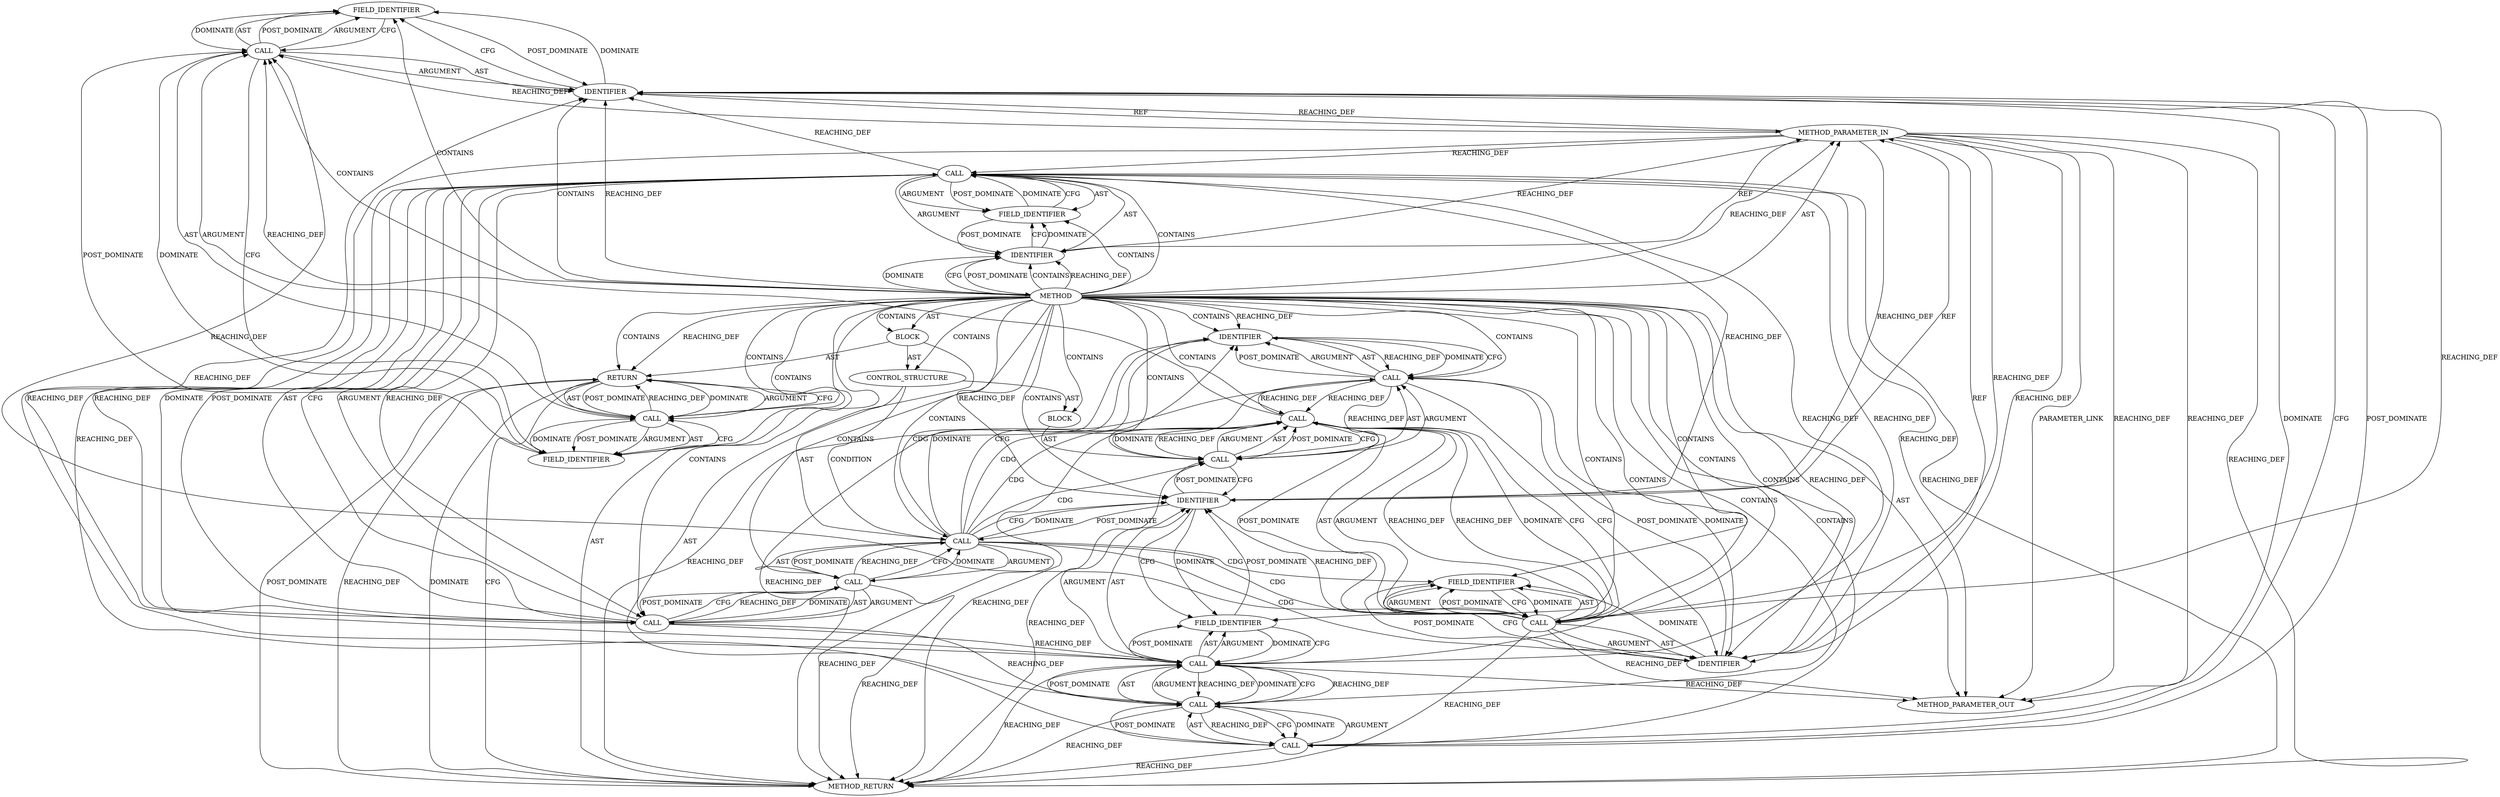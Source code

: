 digraph {
  11494 [label=FIELD_IDENTIFIER ORDER=2 ARGUMENT_INDEX=2 CODE="async_wait" COLUMN_NUMBER=9 LINE_NUMBER=530 CANONICAL_NAME="async_wait"]
  11480 [label=IDENTIFIER ORDER=1 ARGUMENT_INDEX=1 CODE="EINPROGRESS" COLUMN_NUMBER=20 LINE_NUMBER=527 TYPE_FULL_NAME="ANY" NAME="EINPROGRESS"]
  11485 [label=CALL ORDER=2 ARGUMENT_INDEX=-1 CODE="atomic_inc(&ctx->encrypt_pending)" COLUMN_NUMBER=2 METHOD_FULL_NAME="atomic_inc" LINE_NUMBER=528 TYPE_FULL_NAME="<empty>" DISPATCH_TYPE="STATIC_DISPATCH" SIGNATURE="" NAME="atomic_inc"]
  11467 [label=METHOD COLUMN_NUMBER=1 LINE_NUMBER=524 COLUMN_NUMBER_END=1 IS_EXTERNAL=false SIGNATURE="int tls_encrypt_async_wait (tls_sw_context_tx*)" NAME="tls_encrypt_async_wait" AST_PARENT_TYPE="TYPE_DECL" AST_PARENT_FULL_NAME="tls_sw.c:<global>" ORDER=19 CODE="static int tls_encrypt_async_wait(struct tls_sw_context_tx *ctx)
{
	if (!atomic_dec_and_test(&ctx->encrypt_pending))
		crypto_wait_req(-EINPROGRESS, &ctx->async_wait);
	atomic_inc(&ctx->encrypt_pending);

	return ctx->async_wait.err;
}" FULL_NAME="tls_encrypt_async_wait" LINE_NUMBER_END=531 FILENAME="tls_sw.c"]
  11470 [label=CONTROL_STRUCTURE CONTROL_STRUCTURE_TYPE="IF" ORDER=1 PARSER_TYPE_NAME="CASTIfStatement" ARGUMENT_INDEX=-1 CODE="if (!atomic_dec_and_test(&ctx->encrypt_pending))" COLUMN_NUMBER=2 LINE_NUMBER=526]
  11472 [label=CALL ORDER=1 ARGUMENT_INDEX=1 CODE="atomic_dec_and_test(&ctx->encrypt_pending)" COLUMN_NUMBER=7 METHOD_FULL_NAME="atomic_dec_and_test" LINE_NUMBER=526 TYPE_FULL_NAME="<empty>" DISPATCH_TYPE="STATIC_DISPATCH" SIGNATURE="" NAME="atomic_dec_and_test"]
  11476 [label=FIELD_IDENTIFIER ORDER=2 ARGUMENT_INDEX=2 CODE="encrypt_pending" COLUMN_NUMBER=28 LINE_NUMBER=526 CANONICAL_NAME="encrypt_pending"]
  11478 [label=CALL ORDER=1 ARGUMENT_INDEX=1 CODE="crypto_wait_req(-EINPROGRESS, &ctx->async_wait)" COLUMN_NUMBER=3 METHOD_FULL_NAME="crypto_wait_req" LINE_NUMBER=527 TYPE_FULL_NAME="<empty>" DISPATCH_TYPE="STATIC_DISPATCH" SIGNATURE="" NAME="crypto_wait_req"]
  11473 [label=CALL ORDER=1 ARGUMENT_INDEX=1 CODE="&ctx->encrypt_pending" COLUMN_NUMBER=27 METHOD_FULL_NAME="<operator>.addressOf" LINE_NUMBER=526 TYPE_FULL_NAME="<empty>" DISPATCH_TYPE="STATIC_DISPATCH" SIGNATURE="" NAME="<operator>.addressOf"]
  11474 [label=CALL ORDER=1 ARGUMENT_INDEX=1 CODE="ctx->encrypt_pending" COLUMN_NUMBER=28 METHOD_FULL_NAME="<operator>.indirectFieldAccess" LINE_NUMBER=526 TYPE_FULL_NAME="<empty>" DISPATCH_TYPE="STATIC_DISPATCH" SIGNATURE="" NAME="<operator>.indirectFieldAccess"]
  11471 [label=CALL ORDER=1 ARGUMENT_INDEX=-1 CODE="!atomic_dec_and_test(&ctx->encrypt_pending)" COLUMN_NUMBER=6 METHOD_FULL_NAME="<operator>.logicalNot" LINE_NUMBER=526 TYPE_FULL_NAME="<empty>" DISPATCH_TYPE="STATIC_DISPATCH" SIGNATURE="" NAME="<operator>.logicalNot"]
  11477 [label=BLOCK ORDER=2 ARGUMENT_INDEX=-1 CODE="<empty>" COLUMN_NUMBER=3 LINE_NUMBER=527 TYPE_FULL_NAME="void"]
  11489 [label=FIELD_IDENTIFIER ORDER=2 ARGUMENT_INDEX=2 CODE="encrypt_pending" COLUMN_NUMBER=14 LINE_NUMBER=528 CANONICAL_NAME="encrypt_pending"]
  11469 [label=BLOCK ORDER=2 ARGUMENT_INDEX=-1 CODE="{
	if (!atomic_dec_and_test(&ctx->encrypt_pending))
		crypto_wait_req(-EINPROGRESS, &ctx->async_wait);
	atomic_inc(&ctx->encrypt_pending);

	return ctx->async_wait.err;
}" COLUMN_NUMBER=1 LINE_NUMBER=525 TYPE_FULL_NAME="void"]
  11486 [label=CALL ORDER=1 ARGUMENT_INDEX=1 CODE="&ctx->encrypt_pending" COLUMN_NUMBER=13 METHOD_FULL_NAME="<operator>.addressOf" LINE_NUMBER=528 TYPE_FULL_NAME="<empty>" DISPATCH_TYPE="STATIC_DISPATCH" SIGNATURE="" NAME="<operator>.addressOf"]
  11491 [label=CALL ORDER=1 ARGUMENT_INDEX=-1 CODE="ctx->async_wait.err" COLUMN_NUMBER=9 METHOD_FULL_NAME="<operator>.fieldAccess" LINE_NUMBER=530 TYPE_FULL_NAME="<empty>" DISPATCH_TYPE="STATIC_DISPATCH" SIGNATURE="" NAME="<operator>.fieldAccess"]
  11475 [label=IDENTIFIER ORDER=1 ARGUMENT_INDEX=1 CODE="ctx" COLUMN_NUMBER=28 LINE_NUMBER=526 TYPE_FULL_NAME="tls_sw_context_tx*" NAME="ctx"]
  11482 [label=CALL ORDER=1 ARGUMENT_INDEX=1 CODE="ctx->async_wait" COLUMN_NUMBER=34 METHOD_FULL_NAME="<operator>.indirectFieldAccess" LINE_NUMBER=527 TYPE_FULL_NAME="<empty>" DISPATCH_TYPE="STATIC_DISPATCH" SIGNATURE="" NAME="<operator>.indirectFieldAccess"]
  11468 [label=METHOD_PARAMETER_IN ORDER=1 CODE="struct tls_sw_context_tx *ctx" IS_VARIADIC=false COLUMN_NUMBER=35 LINE_NUMBER=524 TYPE_FULL_NAME="tls_sw_context_tx*" EVALUATION_STRATEGY="BY_VALUE" INDEX=1 NAME="ctx"]
  11483 [label=IDENTIFIER ORDER=1 ARGUMENT_INDEX=1 CODE="ctx" COLUMN_NUMBER=34 LINE_NUMBER=527 TYPE_FULL_NAME="tls_sw_context_tx*" NAME="ctx"]
  11496 [label=METHOD_RETURN ORDER=3 CODE="RET" COLUMN_NUMBER=1 LINE_NUMBER=524 TYPE_FULL_NAME="int" EVALUATION_STRATEGY="BY_VALUE"]
  11488 [label=IDENTIFIER ORDER=1 ARGUMENT_INDEX=1 CODE="ctx" COLUMN_NUMBER=14 LINE_NUMBER=528 TYPE_FULL_NAME="tls_sw_context_tx*" NAME="ctx"]
  11495 [label=FIELD_IDENTIFIER ORDER=2 ARGUMENT_INDEX=2 CODE="err" COLUMN_NUMBER=9 LINE_NUMBER=530 CANONICAL_NAME="err"]
  11481 [label=CALL ORDER=2 ARGUMENT_INDEX=2 CODE="&ctx->async_wait" COLUMN_NUMBER=33 METHOD_FULL_NAME="<operator>.addressOf" LINE_NUMBER=527 TYPE_FULL_NAME="<empty>" DISPATCH_TYPE="STATIC_DISPATCH" SIGNATURE="" NAME="<operator>.addressOf"]
  21584 [label=METHOD_PARAMETER_OUT ORDER=1 CODE="struct tls_sw_context_tx *ctx" IS_VARIADIC=false COLUMN_NUMBER=35 LINE_NUMBER=524 TYPE_FULL_NAME="tls_sw_context_tx*" EVALUATION_STRATEGY="BY_VALUE" INDEX=1 NAME="ctx"]
  11492 [label=CALL ORDER=1 ARGUMENT_INDEX=1 CODE="ctx->async_wait" COLUMN_NUMBER=9 METHOD_FULL_NAME="<operator>.indirectFieldAccess" LINE_NUMBER=530 TYPE_FULL_NAME="<empty>" DISPATCH_TYPE="STATIC_DISPATCH" SIGNATURE="" NAME="<operator>.indirectFieldAccess"]
  11484 [label=FIELD_IDENTIFIER ORDER=2 ARGUMENT_INDEX=2 CODE="async_wait" COLUMN_NUMBER=34 LINE_NUMBER=527 CANONICAL_NAME="async_wait"]
  11487 [label=CALL ORDER=1 ARGUMENT_INDEX=1 CODE="ctx->encrypt_pending" COLUMN_NUMBER=14 METHOD_FULL_NAME="<operator>.indirectFieldAccess" LINE_NUMBER=528 TYPE_FULL_NAME="<empty>" DISPATCH_TYPE="STATIC_DISPATCH" SIGNATURE="" NAME="<operator>.indirectFieldAccess"]
  11493 [label=IDENTIFIER ORDER=1 ARGUMENT_INDEX=1 CODE="ctx" COLUMN_NUMBER=9 LINE_NUMBER=530 TYPE_FULL_NAME="tls_sw_context_tx*" NAME="ctx"]
  11479 [label=CALL ORDER=1 ARGUMENT_INDEX=1 CODE="-EINPROGRESS" COLUMN_NUMBER=19 METHOD_FULL_NAME="<operator>.minus" LINE_NUMBER=527 TYPE_FULL_NAME="<empty>" DISPATCH_TYPE="STATIC_DISPATCH" SIGNATURE="" NAME="<operator>.minus"]
  11490 [label=RETURN ORDER=3 ARGUMENT_INDEX=-1 CODE="return ctx->async_wait.err;" COLUMN_NUMBER=2 LINE_NUMBER=530]
  11467 -> 21584 [label=AST ]
  11487 -> 11488 [label=ARGUMENT ]
  11472 -> 11473 [label=AST ]
  11467 -> 11482 [label=CONTAINS ]
  11467 -> 11469 [label=AST ]
  11481 -> 11482 [label=ARGUMENT ]
  11474 -> 11487 [label=REACHING_DEF VARIABLE="ctx->encrypt_pending"]
  11493 -> 11494 [label=DOMINATE ]
  11472 -> 11471 [label=REACHING_DEF VARIABLE="atomic_dec_and_test(&ctx->encrypt_pending)"]
  11468 -> 11493 [label=REACHING_DEF VARIABLE="ctx"]
  11483 -> 11479 [label=POST_DOMINATE ]
  11496 -> 11490 [label=POST_DOMINATE ]
  11489 -> 11488 [label=POST_DOMINATE ]
  11482 -> 11488 [label=REACHING_DEF VARIABLE="ctx->async_wait"]
  11484 -> 11483 [label=POST_DOMINATE ]
  11471 -> 11472 [label=POST_DOMINATE ]
  11479 -> 11478 [label=REACHING_DEF VARIABLE="-EINPROGRESS"]
  11479 -> 11480 [label=POST_DOMINATE ]
  11467 -> 11468 [label=AST ]
  11476 -> 11475 [label=POST_DOMINATE ]
  11474 -> 11475 [label=ARGUMENT ]
  11487 -> 11486 [label=REACHING_DEF VARIABLE="ctx->encrypt_pending"]
  11487 -> 11486 [label=REACHING_DEF VARIABLE="ctx->encrypt_pending"]
  11478 -> 11481 [label=ARGUMENT ]
  11467 -> 11493 [label=CONTAINS ]
  11467 -> 11488 [label=REACHING_DEF VARIABLE=""]
  11467 -> 11487 [label=CONTAINS ]
  11468 -> 11474 [label=REACHING_DEF VARIABLE="ctx"]
  11483 -> 11484 [label=DOMINATE ]
  11467 -> 11479 [label=CONTAINS ]
  11467 -> 11489 [label=CONTAINS ]
  11474 -> 11473 [label=REACHING_DEF VARIABLE="ctx->encrypt_pending"]
  11474 -> 11473 [label=REACHING_DEF VARIABLE="ctx->encrypt_pending"]
  11467 -> 11492 [label=CONTAINS ]
  11471 -> 11480 [label=DOMINATE ]
  11481 -> 11496 [label=REACHING_DEF VARIABLE="&ctx->async_wait"]
  11467 -> 11486 [label=CONTAINS ]
  11467 -> 11475 [label=CONTAINS ]
  11474 -> 21584 [label=REACHING_DEF VARIABLE="ctx->encrypt_pending"]
  11474 -> 11476 [label=AST ]
  11486 -> 11487 [label=POST_DOMINATE ]
  11475 -> 11468 [label=REF ]
  11483 -> 11468 [label=REF ]
  11467 -> 11476 [label=CONTAINS ]
  11471 -> 11496 [label=REACHING_DEF VARIABLE="!atomic_dec_and_test(&ctx->encrypt_pending)"]
  11482 -> 11481 [label=REACHING_DEF VARIABLE="ctx->async_wait"]
  11482 -> 11481 [label=REACHING_DEF VARIABLE="ctx->async_wait"]
  11492 -> 11494 [label=AST ]
  11488 -> 11478 [label=POST_DOMINATE ]
  11479 -> 11483 [label=CFG ]
  11473 -> 11472 [label=CFG ]
  11481 -> 11478 [label=REACHING_DEF VARIABLE="&ctx->async_wait"]
  11471 -> 11481 [label=CDG ]
  11481 -> 11492 [label=REACHING_DEF VARIABLE="&ctx->async_wait"]
  11471 -> 11488 [label=CFG ]
  11482 -> 11496 [label=REACHING_DEF VARIABLE="ctx->async_wait"]
  11492 -> 11494 [label=POST_DOMINATE ]
  11490 -> 11491 [label=POST_DOMINATE ]
  11487 -> 11488 [label=AST ]
  11479 -> 11480 [label=ARGUMENT ]
  11481 -> 11482 [label=POST_DOMINATE ]
  11473 -> 11487 [label=REACHING_DEF VARIABLE="&ctx->encrypt_pending"]
  11490 -> 11496 [label=REACHING_DEF VARIABLE="<RET>"]
  11482 -> 11492 [label=REACHING_DEF VARIABLE="ctx->async_wait"]
  11467 -> 11475 [label=REACHING_DEF VARIABLE=""]
  11481 -> 11478 [label=CFG ]
  11485 -> 11486 [label=ARGUMENT ]
  11481 -> 11479 [label=REACHING_DEF VARIABLE="&ctx->async_wait"]
  11478 -> 11479 [label=AST ]
  11478 -> 11479 [label=ARGUMENT ]
  11473 -> 11472 [label=DOMINATE ]
  11468 -> 11483 [label=REACHING_DEF VARIABLE="ctx"]
  11487 -> 11486 [label=DOMINATE ]
  11471 -> 11479 [label=CDG ]
  11469 -> 11485 [label=AST ]
  11467 -> 11495 [label=CONTAINS ]
  11479 -> 11481 [label=REACHING_DEF VARIABLE="-EINPROGRESS"]
  11471 -> 11480 [label=CDG ]
  11492 -> 11495 [label=CFG ]
  11471 -> 11484 [label=CDG ]
  11481 -> 11482 [label=AST ]
  11467 -> 11491 [label=CONTAINS ]
  11486 -> 11487 [label=AST ]
  11491 -> 11495 [label=POST_DOMINATE ]
  11491 -> 11490 [label=REACHING_DEF VARIABLE="ctx->async_wait.err"]
  11495 -> 11491 [label=CFG ]
  11478 -> 11496 [label=REACHING_DEF VARIABLE="crypto_wait_req(-EINPROGRESS, &ctx->async_wait)"]
  11467 -> 11469 [label=CONTAINS ]
  11467 -> 11490 [label=REACHING_DEF VARIABLE=""]
  11478 -> 11481 [label=AST ]
  11476 -> 11474 [label=DOMINATE ]
  11486 -> 11496 [label=REACHING_DEF VARIABLE="&ctx->encrypt_pending"]
  11471 -> 11488 [label=DOMINATE ]
  11490 -> 11496 [label=CFG ]
  11475 -> 11467 [label=POST_DOMINATE ]
  11489 -> 11487 [label=DOMINATE ]
  11485 -> 11493 [label=DOMINATE ]
  11478 -> 11481 [label=POST_DOMINATE ]
  11491 -> 11490 [label=CFG ]
  11473 -> 11474 [label=POST_DOMINATE ]
  11481 -> 11478 [label=DOMINATE ]
  11488 -> 11489 [label=CFG ]
  11487 -> 11486 [label=CFG ]
  11472 -> 11496 [label=REACHING_DEF VARIABLE="atomic_dec_and_test(&ctx->encrypt_pending)"]
  11471 -> 11483 [label=CDG ]
  11491 -> 11495 [label=ARGUMENT ]
  11482 -> 11484 [label=AST ]
  11491 -> 11492 [label=ARGUMENT ]
  11485 -> 11493 [label=CFG ]
  11467 -> 11481 [label=CONTAINS ]
  11472 -> 11473 [label=ARGUMENT ]
  11467 -> 11475 [label=DOMINATE ]
  11473 -> 11486 [label=REACHING_DEF VARIABLE="&ctx->encrypt_pending"]
  11467 -> 11472 [label=CONTAINS ]
  11485 -> 11486 [label=POST_DOMINATE ]
  11486 -> 11485 [label=REACHING_DEF VARIABLE="&ctx->encrypt_pending"]
  11467 -> 11485 [label=CONTAINS ]
  11486 -> 11485 [label=CFG ]
  11468 -> 11496 [label=REACHING_DEF VARIABLE="ctx"]
  11480 -> 11479 [label=REACHING_DEF VARIABLE="EINPROGRESS"]
  11471 -> 11478 [label=CDG ]
  11467 -> 11483 [label=REACHING_DEF VARIABLE=""]
  11467 -> 11468 [label=REACHING_DEF VARIABLE=""]
  11492 -> 11494 [label=ARGUMENT ]
  11488 -> 11471 [label=POST_DOMINATE ]
  11482 -> 21584 [label=REACHING_DEF VARIABLE="ctx->async_wait"]
  11488 -> 11489 [label=DOMINATE ]
  11482 -> 11493 [label=REACHING_DEF VARIABLE="ctx->async_wait"]
  11467 -> 11484 [label=CONTAINS ]
  11479 -> 11480 [label=AST ]
  11490 -> 11491 [label=ARGUMENT ]
  11482 -> 11483 [label=ARGUMENT ]
  11493 -> 11494 [label=CFG ]
  11492 -> 11493 [label=AST ]
  11468 -> 21584 [label=PARAMETER_LINK ]
  11468 -> 11475 [label=REACHING_DEF VARIABLE="ctx"]
  11469 -> 11490 [label=AST ]
  11494 -> 11493 [label=POST_DOMINATE ]
  11467 -> 11488 [label=CONTAINS ]
  11471 -> 11472 [label=ARGUMENT ]
  11468 -> 11488 [label=REACHING_DEF VARIABLE="ctx"]
  11495 -> 11491 [label=DOMINATE ]
  11487 -> 21584 [label=REACHING_DEF VARIABLE="ctx->encrypt_pending"]
  11479 -> 11496 [label=REACHING_DEF VARIABLE="-EINPROGRESS"]
  11482 -> 11484 [label=ARGUMENT ]
  11493 -> 11485 [label=POST_DOMINATE ]
  11473 -> 11474 [label=AST ]
  11490 -> 11491 [label=AST ]
  11487 -> 11493 [label=REACHING_DEF VARIABLE="ctx->encrypt_pending"]
  11474 -> 11476 [label=ARGUMENT ]
  11467 -> 11470 [label=CONTAINS ]
  11492 -> 11495 [label=DOMINATE ]
  11478 -> 11488 [label=CFG ]
  11467 -> 11490 [label=CONTAINS ]
  11470 -> 11471 [label=AST ]
  11468 -> 11487 [label=REACHING_DEF VARIABLE="ctx"]
  11467 -> 11473 [label=CONTAINS ]
  11490 -> 11496 [label=DOMINATE ]
  11493 -> 11468 [label=REF ]
  11467 -> 11496 [label=AST ]
  11467 -> 11494 [label=CONTAINS ]
  11495 -> 11492 [label=POST_DOMINATE ]
  11487 -> 11496 [label=REACHING_DEF VARIABLE="ctx->encrypt_pending"]
  11475 -> 11476 [label=CFG ]
  11486 -> 11485 [label=DOMINATE ]
  11472 -> 11471 [label=CFG ]
  11491 -> 11490 [label=DOMINATE ]
  11467 -> 11475 [label=CFG ]
  11468 -> 11492 [label=REACHING_DEF VARIABLE="ctx"]
  11474 -> 11473 [label=CFG ]
  11467 -> 11480 [label=REACHING_DEF VARIABLE=""]
  11485 -> 11496 [label=REACHING_DEF VARIABLE="atomic_inc(&ctx->encrypt_pending)"]
  11476 -> 11474 [label=CFG ]
  11470 -> 11477 [label=AST ]
  11474 -> 11493 [label=REACHING_DEF VARIABLE="ctx->encrypt_pending"]
  11477 -> 11478 [label=AST ]
  11472 -> 11471 [label=DOMINATE ]
  11467 -> 11471 [label=CONTAINS ]
  11467 -> 11474 [label=CONTAINS ]
  11471 -> 11482 [label=CDG ]
  11474 -> 11486 [label=REACHING_DEF VARIABLE="ctx->encrypt_pending"]
  11474 -> 11496 [label=REACHING_DEF VARIABLE="ctx->encrypt_pending"]
  11474 -> 11488 [label=REACHING_DEF VARIABLE="ctx->encrypt_pending"]
  11469 -> 11470 [label=AST ]
  11492 -> 11493 [label=ARGUMENT ]
  11494 -> 11492 [label=CFG ]
  11474 -> 11475 [label=AST ]
  11487 -> 11489 [label=POST_DOMINATE ]
  11479 -> 11483 [label=DOMINATE ]
  11480 -> 11479 [label=DOMINATE ]
  11467 -> 11493 [label=REACHING_DEF VARIABLE=""]
  11486 -> 11487 [label=ARGUMENT ]
  11488 -> 11468 [label=REF ]
  11471 -> 11472 [label=AST ]
  11467 -> 11480 [label=CONTAINS ]
  11467 -> 11478 [label=CONTAINS ]
  11487 -> 11489 [label=AST ]
  11474 -> 11473 [label=DOMINATE ]
  11482 -> 11481 [label=DOMINATE ]
  11472 -> 11473 [label=POST_DOMINATE ]
  11474 -> 11483 [label=REACHING_DEF VARIABLE="ctx->encrypt_pending"]
  11470 -> 11471 [label=CONDITION ]
  11485 -> 11486 [label=AST ]
  11467 -> 11477 [label=CONTAINS ]
  11475 -> 11476 [label=DOMINATE ]
  11482 -> 11484 [label=POST_DOMINATE ]
  11484 -> 11482 [label=DOMINATE ]
  11468 -> 11482 [label=REACHING_DEF VARIABLE="ctx"]
  11474 -> 11476 [label=POST_DOMINATE ]
  11473 -> 11474 [label=ARGUMENT ]
  11489 -> 11487 [label=CFG ]
  11491 -> 11492 [label=AST ]
  11494 -> 11492 [label=DOMINATE ]
  11473 -> 11472 [label=REACHING_DEF VARIABLE="&ctx->encrypt_pending"]
  11482 -> 11483 [label=AST ]
  11480 -> 11496 [label=REACHING_DEF VARIABLE="EINPROGRESS"]
  11483 -> 11484 [label=CFG ]
  11487 -> 11489 [label=ARGUMENT ]
  11491 -> 11495 [label=AST ]
  11482 -> 11481 [label=CFG ]
  11484 -> 11482 [label=CFG ]
  11471 -> 11480 [label=CFG ]
  11480 -> 11479 [label=CFG ]
  11467 -> 11483 [label=CONTAINS ]
  11468 -> 21584 [label=REACHING_DEF VARIABLE="ctx"]
  11468 -> 21584 [label=REACHING_DEF VARIABLE="ctx"]
}
